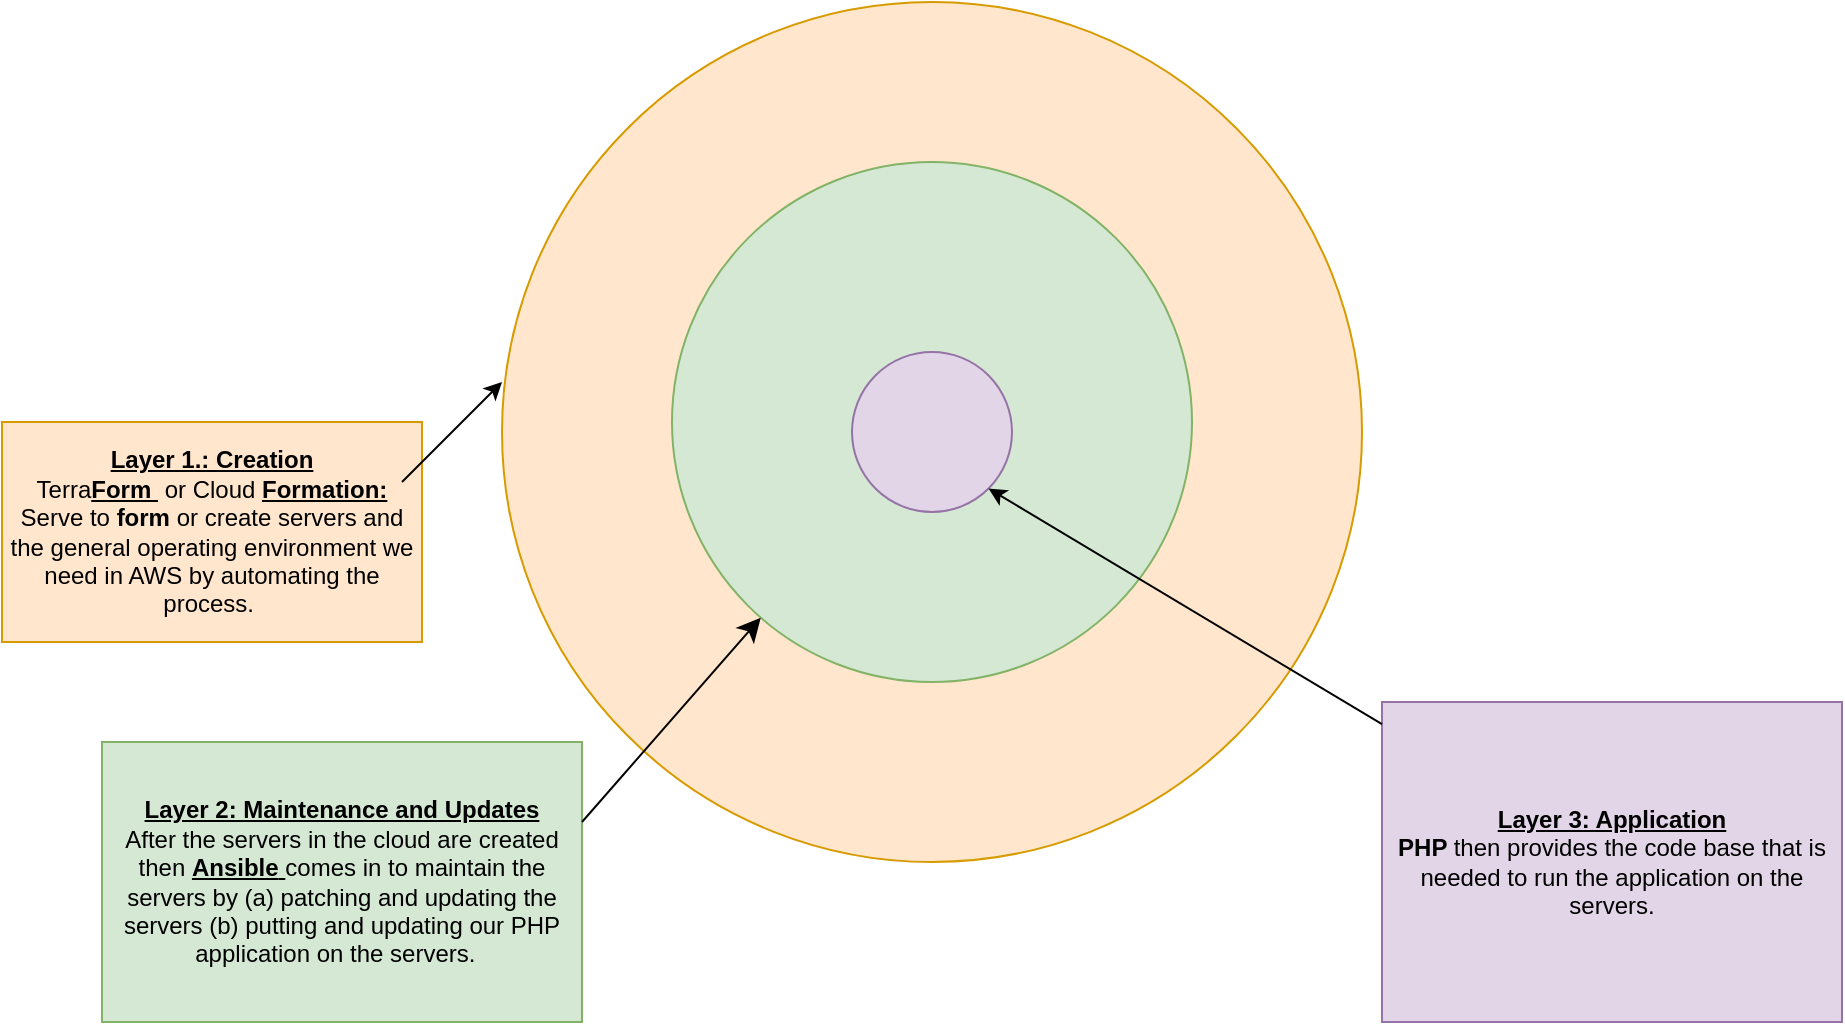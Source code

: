 <mxfile version="12.0.2" type="github" pages="1"><diagram id="GAeZAs9lGN5C12r9bueB" name="Page-1"><mxGraphModel dx="1024" dy="534" grid="1" gridSize="10" guides="1" tooltips="1" connect="1" arrows="1" fold="1" page="1" pageScale="1" pageWidth="850" pageHeight="1100" math="0" shadow="0"><root><mxCell id="0"/><mxCell id="1" parent="0"/><mxCell id="AnD2ebD-YKleve1LKqEq-1" value="" style="ellipse;whiteSpace=wrap;html=1;aspect=fixed;fillColor=#ffe6cc;strokeColor=#d79b00;" vertex="1" parent="1"><mxGeometry x="260" y="40" width="430" height="430" as="geometry"/></mxCell><mxCell id="AnD2ebD-YKleve1LKqEq-2" value="" style="ellipse;whiteSpace=wrap;html=1;aspect=fixed;fillColor=#d5e8d4;strokeColor=#82b366;" vertex="1" parent="1"><mxGeometry x="345" y="120" width="260" height="260" as="geometry"/></mxCell><mxCell id="AnD2ebD-YKleve1LKqEq-3" value="" style="ellipse;whiteSpace=wrap;html=1;aspect=fixed;fillColor=#e1d5e7;strokeColor=#9673a6;" vertex="1" parent="1"><mxGeometry x="435" y="215" width="80" height="80" as="geometry"/></mxCell><mxCell id="AnD2ebD-YKleve1LKqEq-4" value="&lt;b&gt;&lt;u&gt;Layer 1.: Creation&lt;/u&gt;&lt;/b&gt;&lt;br&gt;Terra&lt;b&gt;&lt;u&gt;Form &lt;/u&gt;&lt;/b&gt;&amp;nbsp;or Cloud &lt;u style=&quot;font-weight: bold&quot;&gt;Formation:&lt;/u&gt;&lt;br&gt;Serve to &lt;b&gt;form &lt;/b&gt;or create servers and the general operating environment we need in AWS by automating the process.&amp;nbsp;" style="text;html=1;strokeColor=#d79b00;fillColor=#ffe6cc;align=center;verticalAlign=middle;whiteSpace=wrap;rounded=0;" vertex="1" parent="1"><mxGeometry x="10" y="250" width="210" height="110" as="geometry"/></mxCell><mxCell id="AnD2ebD-YKleve1LKqEq-5" value="" style="endArrow=classic;html=1;" edge="1" parent="1"><mxGeometry width="50" height="50" relative="1" as="geometry"><mxPoint x="210" y="280" as="sourcePoint"/><mxPoint x="260" y="230" as="targetPoint"/></mxGeometry></mxCell><mxCell id="AnD2ebD-YKleve1LKqEq-6" value="&lt;u&gt;&lt;b&gt;Layer 2: Maintenance and Updates&lt;/b&gt;&lt;br&gt;&lt;/u&gt;After the servers in the cloud are created then &lt;u&gt;&lt;b&gt;Ansible&lt;/b&gt; &lt;/u&gt;comes in to maintain the servers by (a) patching and updating the servers (b) putting and updating our PHP application on the servers.&amp;nbsp;&amp;nbsp;" style="text;html=1;strokeColor=#82b366;fillColor=#d5e8d4;align=center;verticalAlign=middle;whiteSpace=wrap;rounded=0;" vertex="1" parent="1"><mxGeometry x="60" y="410" width="240" height="140" as="geometry"/></mxCell><mxCell id="AnD2ebD-YKleve1LKqEq-7" value="" style="endArrow=classic;html=1;endSize=9;" edge="1" parent="1" target="AnD2ebD-YKleve1LKqEq-2"><mxGeometry width="50" height="50" relative="1" as="geometry"><mxPoint x="300" y="450" as="sourcePoint"/><mxPoint x="350" y="400" as="targetPoint"/></mxGeometry></mxCell><mxCell id="AnD2ebD-YKleve1LKqEq-9" value="&lt;b&gt;&lt;u&gt;Layer 3: Application&lt;/u&gt;&lt;/b&gt;&lt;br&gt;&lt;b&gt;PHP &lt;/b&gt;then provides the code base that is needed to run the application on the servers." style="text;html=1;strokeColor=#9673a6;fillColor=#e1d5e7;align=center;verticalAlign=middle;whiteSpace=wrap;rounded=0;" vertex="1" parent="1"><mxGeometry x="700" y="390" width="230" height="160" as="geometry"/></mxCell><mxCell id="AnD2ebD-YKleve1LKqEq-12" value="" style="endArrow=classic;html=1;entryX=1;entryY=1;entryDx=0;entryDy=0;" edge="1" parent="1" source="AnD2ebD-YKleve1LKqEq-9" target="AnD2ebD-YKleve1LKqEq-3"><mxGeometry width="50" height="50" relative="1" as="geometry"><mxPoint x="665" y="380" as="sourcePoint"/><mxPoint x="715" y="330" as="targetPoint"/></mxGeometry></mxCell></root></mxGraphModel></diagram></mxfile>